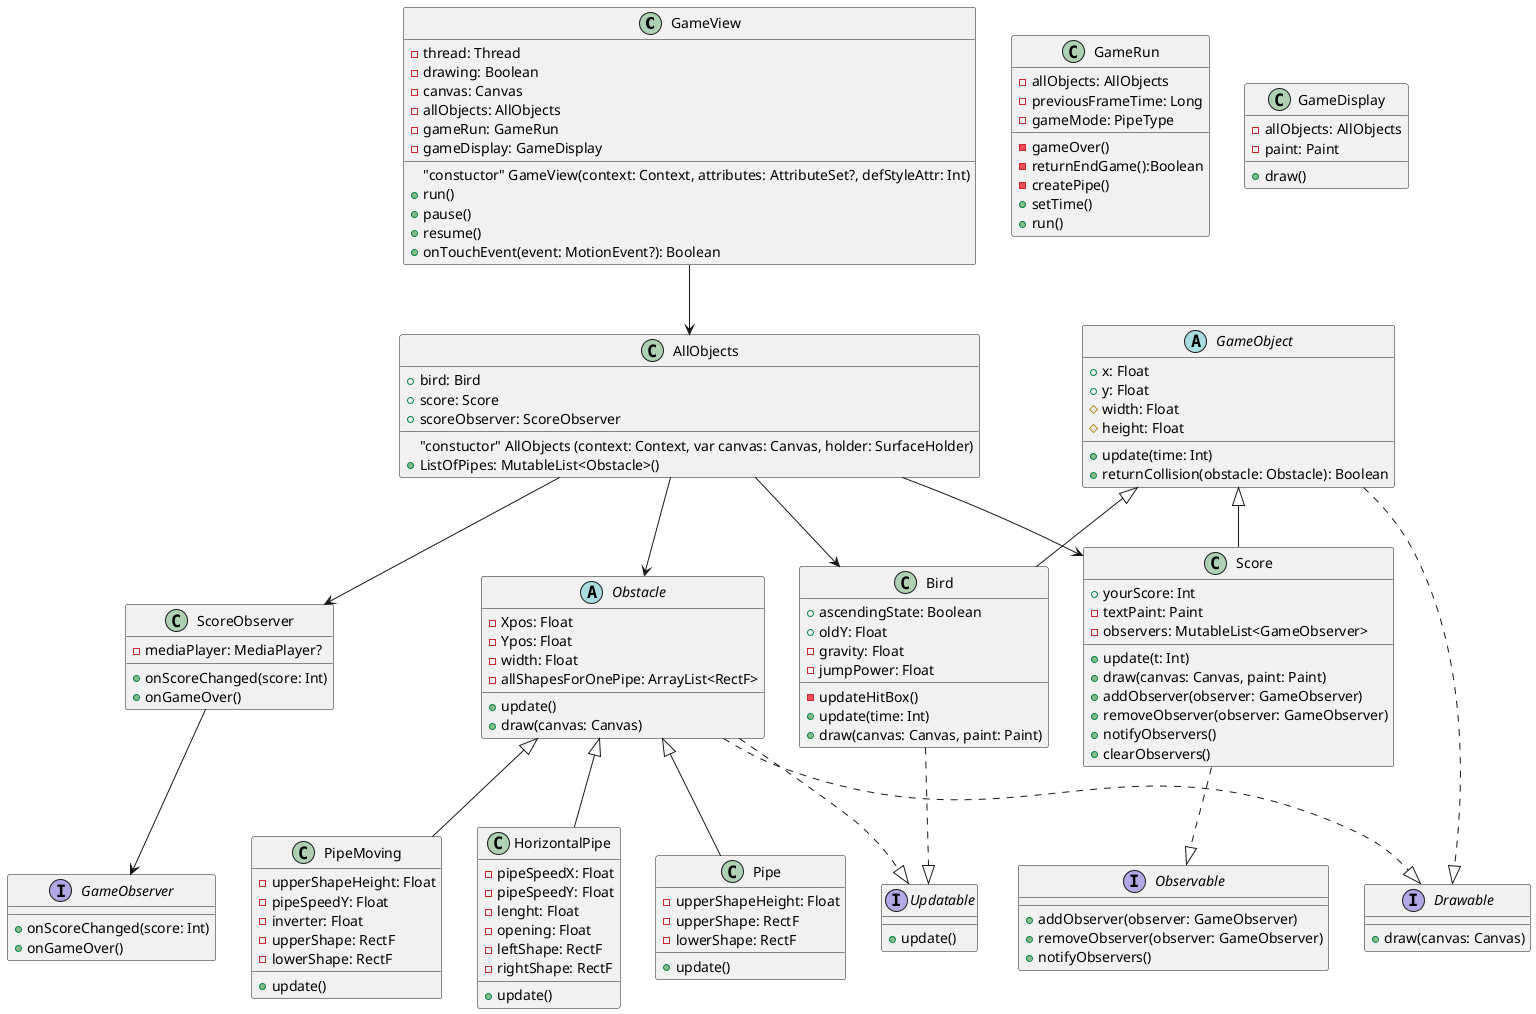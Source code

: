 @startuml
' Diagramme UML des classes du projet FlappyBird

class GameView {
    "constuctor" GameView(context: Context, attributes: AttributeSet?, defStyleAttr: Int)
    - thread: Thread
    - drawing: Boolean
    - canvas: Canvas
    - allObjects: AllObjects
    - gameRun: GameRun
    - gameDisplay: GameDisplay

    + run()
    + pause()
    + resume()
    + onTouchEvent(event: MotionEvent?): Boolean
}

class AllObjects {
    "constuctor" AllObjects (context: Context, var canvas: Canvas, holder: SurfaceHolder)
    + bird: Bird
    + ListOfPipes: MutableList<Obstacle>()
    + score: Score
    + scoreObserver: ScoreObserver
}

class GameRun {
    - allObjects: AllObjects
    - previousFrameTime: Long
    - gameMode: PipeType

    -gameOver()
    -returnEndGame():Boolean
    -createPipe()
    + setTime()
    + run()
}

class GameDisplay {
    - allObjects: AllObjects
    - paint: Paint
    + draw()
}

abstract class GameObject {
    + x: Float
    + y: Float
    # width: Float
    # height: Float

    + update(time: Int)
    + returnCollision(obstacle: Obstacle): Boolean
}

class Bird {
    + ascendingState: Boolean
    + oldY: Float
    - gravity: Float
    - jumpPower: Float

    -updateHitBox()
    + update(time: Int)
    + draw(canvas: Canvas, paint: Paint)
}

class Score {
    + yourScore: Int
    - textPaint: Paint
    - observers: MutableList<GameObserver>

    + update(t: Int)
    + draw(canvas: Canvas, paint: Paint)
    + addObserver(observer: GameObserver)
    + removeObserver(observer: GameObserver)
    + notifyObservers()
    + clearObservers()
}

abstract class Obstacle {
    - Xpos: Float
    - Ypos: Float
    - width: Float
    - allShapesForOnePipe: ArrayList<RectF>

    + update()
    + draw(canvas: Canvas)
}

class HorizontalPipe {
    - pipeSpeedX: Float
    - pipeSpeedY: Float
    - lenght: Float
    - opening: Float
    - leftShape: RectF
    - rightShape: RectF

    + update()
}

class Pipe {
    - upperShapeHeight: Float
    - upperShape: RectF
    - lowerShape: RectF

    + update()
}

class PipeMoving {
    - upperShapeHeight: Float
    - pipeSpeedY: Float
    - inverter: Float
    - upperShape: RectF
    - lowerShape: RectF

    + update()
}

interface Drawable {
    + draw(canvas: Canvas)
}

interface Updatable {
    + update()
}

interface Observable {
    + addObserver(observer: GameObserver)
    + removeObserver(observer: GameObserver)
    + notifyObservers()
}

interface GameObserver {
    + onScoreChanged(score: Int)
    + onGameOver()
}

class ScoreObserver {
    - mediaPlayer: MediaPlayer?

    + onScoreChanged(score: Int)
    + onGameOver()
}

GameView --> AllObjects
AllObjects --> Bird
AllObjects --> Score
AllObjects --> Obstacle
AllObjects --> ScoreObserver
GameObject <|-- Bird
GameObject <|-- Score
Obstacle <|-- HorizontalPipe
Obstacle <|-- Pipe
Obstacle <|-- PipeMoving
GameObject ..|> Drawable
Obstacle ..|> Drawable
Obstacle ..|> Updatable
Bird ..|> Updatable
ScoreObserver --> GameObserver
Score ..|> Observable
@enduml